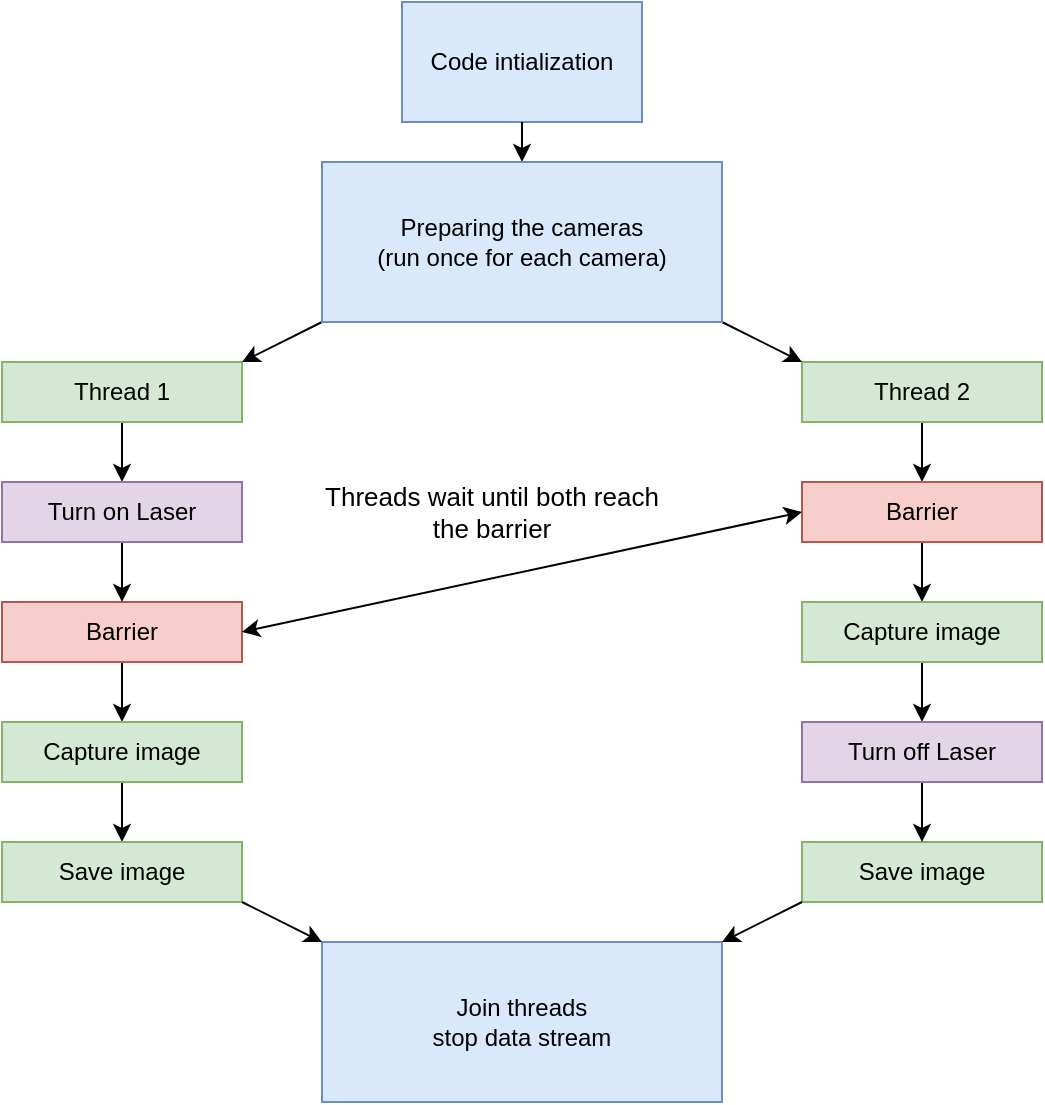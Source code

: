 <mxfile version="24.7.7">
  <diagram name="Page-1" id="q4OQctk6I66mqDgbaN3u">
    <mxGraphModel dx="1366" dy="746" grid="1" gridSize="10" guides="1" tooltips="1" connect="1" arrows="1" fold="1" page="1" pageScale="1" pageWidth="850" pageHeight="1100" math="0" shadow="0">
      <root>
        <mxCell id="0" />
        <mxCell id="1" parent="0" />
        <mxCell id="eQ0Gnnko_MOFdsehm8p5-1" value="Code intialization" style="rounded=0;whiteSpace=wrap;html=1;fillColor=#dae8fc;strokeColor=#6c8ebf;" vertex="1" parent="1">
          <mxGeometry x="360" y="20" width="120" height="60" as="geometry" />
        </mxCell>
        <mxCell id="eQ0Gnnko_MOFdsehm8p5-4" value="" style="endArrow=classic;html=1;rounded=0;" edge="1" parent="1" source="eQ0Gnnko_MOFdsehm8p5-3">
          <mxGeometry width="50" height="50" relative="1" as="geometry">
            <mxPoint x="420" y="380" as="sourcePoint" />
            <mxPoint x="420" y="160" as="targetPoint" />
          </mxGeometry>
        </mxCell>
        <mxCell id="eQ0Gnnko_MOFdsehm8p5-29" style="edgeStyle=orthogonalEdgeStyle;rounded=0;orthogonalLoop=1;jettySize=auto;html=1;exitX=0.5;exitY=1;exitDx=0;exitDy=0;entryX=0.5;entryY=0;entryDx=0;entryDy=0;" edge="1" parent="1" source="eQ0Gnnko_MOFdsehm8p5-5" target="eQ0Gnnko_MOFdsehm8p5-28">
          <mxGeometry relative="1" as="geometry" />
        </mxCell>
        <mxCell id="eQ0Gnnko_MOFdsehm8p5-5" value="Thread 1" style="rounded=0;whiteSpace=wrap;html=1;fillColor=#d5e8d4;strokeColor=#82b366;" vertex="1" parent="1">
          <mxGeometry x="160" y="200" width="120" height="30" as="geometry" />
        </mxCell>
        <mxCell id="eQ0Gnnko_MOFdsehm8p5-15" style="edgeStyle=orthogonalEdgeStyle;rounded=0;orthogonalLoop=1;jettySize=auto;html=1;exitX=0.5;exitY=1;exitDx=0;exitDy=0;entryX=0.5;entryY=0;entryDx=0;entryDy=0;" edge="1" parent="1" source="eQ0Gnnko_MOFdsehm8p5-6" target="eQ0Gnnko_MOFdsehm8p5-13">
          <mxGeometry relative="1" as="geometry" />
        </mxCell>
        <mxCell id="eQ0Gnnko_MOFdsehm8p5-6" value="Thread 2" style="rounded=0;whiteSpace=wrap;html=1;fillColor=#d5e8d4;strokeColor=#82b366;" vertex="1" parent="1">
          <mxGeometry x="560" y="200" width="120" height="30" as="geometry" />
        </mxCell>
        <mxCell id="eQ0Gnnko_MOFdsehm8p5-10" value="" style="endArrow=classic;html=1;rounded=0;exitX=0;exitY=1;exitDx=0;exitDy=0;" edge="1" parent="1" source="eQ0Gnnko_MOFdsehm8p5-3">
          <mxGeometry width="50" height="50" relative="1" as="geometry">
            <mxPoint x="420" y="380" as="sourcePoint" />
            <mxPoint x="280" y="200" as="targetPoint" />
          </mxGeometry>
        </mxCell>
        <mxCell id="eQ0Gnnko_MOFdsehm8p5-11" value="" style="endArrow=classic;html=1;rounded=0;exitX=1;exitY=1;exitDx=0;exitDy=0;entryX=0;entryY=0;entryDx=0;entryDy=0;" edge="1" parent="1" source="eQ0Gnnko_MOFdsehm8p5-3" target="eQ0Gnnko_MOFdsehm8p5-6">
          <mxGeometry width="50" height="50" relative="1" as="geometry">
            <mxPoint x="420" y="380" as="sourcePoint" />
            <mxPoint x="470" y="330" as="targetPoint" />
          </mxGeometry>
        </mxCell>
        <mxCell id="eQ0Gnnko_MOFdsehm8p5-22" style="edgeStyle=orthogonalEdgeStyle;rounded=0;orthogonalLoop=1;jettySize=auto;html=1;exitX=0.5;exitY=1;exitDx=0;exitDy=0;entryX=0.5;entryY=0;entryDx=0;entryDy=0;" edge="1" parent="1" source="eQ0Gnnko_MOFdsehm8p5-12" target="eQ0Gnnko_MOFdsehm8p5-20">
          <mxGeometry relative="1" as="geometry" />
        </mxCell>
        <mxCell id="eQ0Gnnko_MOFdsehm8p5-12" value="Barrier" style="rounded=0;whiteSpace=wrap;html=1;fillColor=#f8cecc;strokeColor=#b85450;" vertex="1" parent="1">
          <mxGeometry x="160" y="320" width="120" height="30" as="geometry" />
        </mxCell>
        <mxCell id="eQ0Gnnko_MOFdsehm8p5-23" style="edgeStyle=orthogonalEdgeStyle;rounded=0;orthogonalLoop=1;jettySize=auto;html=1;exitX=0.5;exitY=1;exitDx=0;exitDy=0;entryX=0.5;entryY=0;entryDx=0;entryDy=0;" edge="1" parent="1" source="eQ0Gnnko_MOFdsehm8p5-13" target="eQ0Gnnko_MOFdsehm8p5-21">
          <mxGeometry relative="1" as="geometry" />
        </mxCell>
        <mxCell id="eQ0Gnnko_MOFdsehm8p5-13" value="Barrier" style="rounded=0;whiteSpace=wrap;html=1;fillColor=#f8cecc;strokeColor=#b85450;" vertex="1" parent="1">
          <mxGeometry x="560" y="260" width="120" height="30" as="geometry" />
        </mxCell>
        <mxCell id="eQ0Gnnko_MOFdsehm8p5-16" value="" style="endArrow=classic;startArrow=classic;html=1;rounded=0;exitX=1;exitY=0.5;exitDx=0;exitDy=0;entryX=0;entryY=0.5;entryDx=0;entryDy=0;" edge="1" parent="1" source="eQ0Gnnko_MOFdsehm8p5-12" target="eQ0Gnnko_MOFdsehm8p5-13">
          <mxGeometry width="50" height="50" relative="1" as="geometry">
            <mxPoint x="420" y="300" as="sourcePoint" />
            <mxPoint x="470" y="250" as="targetPoint" />
          </mxGeometry>
        </mxCell>
        <mxCell id="eQ0Gnnko_MOFdsehm8p5-17" value="Threads wait until both reach the barrier" style="text;html=1;align=center;verticalAlign=middle;whiteSpace=wrap;rounded=0;fontSize=13;spacingTop=2;spacingBottom=2;" vertex="1" parent="1">
          <mxGeometry x="320" y="260" width="170" height="30" as="geometry" />
        </mxCell>
        <mxCell id="eQ0Gnnko_MOFdsehm8p5-18" value="" style="endArrow=classic;html=1;rounded=0;" edge="1" parent="1" source="eQ0Gnnko_MOFdsehm8p5-1" target="eQ0Gnnko_MOFdsehm8p5-3">
          <mxGeometry width="50" height="50" relative="1" as="geometry">
            <mxPoint x="420" y="80" as="sourcePoint" />
            <mxPoint x="420" y="160" as="targetPoint" />
          </mxGeometry>
        </mxCell>
        <mxCell id="eQ0Gnnko_MOFdsehm8p5-3" value="&lt;div&gt;Preparing the cameras&lt;/div&gt;&lt;div&gt;(run once for each camera)&lt;br&gt;&lt;/div&gt;" style="rounded=0;whiteSpace=wrap;html=1;fillColor=#dae8fc;strokeColor=#6c8ebf;" vertex="1" parent="1">
          <mxGeometry x="320" y="100" width="200" height="80" as="geometry" />
        </mxCell>
        <mxCell id="eQ0Gnnko_MOFdsehm8p5-26" style="edgeStyle=orthogonalEdgeStyle;rounded=0;orthogonalLoop=1;jettySize=auto;html=1;exitX=0.5;exitY=1;exitDx=0;exitDy=0;entryX=0.5;entryY=0;entryDx=0;entryDy=0;" edge="1" parent="1" source="eQ0Gnnko_MOFdsehm8p5-20" target="eQ0Gnnko_MOFdsehm8p5-24">
          <mxGeometry relative="1" as="geometry" />
        </mxCell>
        <mxCell id="eQ0Gnnko_MOFdsehm8p5-20" value="Capture image" style="rounded=0;whiteSpace=wrap;html=1;fillColor=#d5e8d4;strokeColor=#82b366;" vertex="1" parent="1">
          <mxGeometry x="160" y="380" width="120" height="30" as="geometry" />
        </mxCell>
        <mxCell id="eQ0Gnnko_MOFdsehm8p5-32" style="edgeStyle=orthogonalEdgeStyle;rounded=0;orthogonalLoop=1;jettySize=auto;html=1;exitX=0.5;exitY=1;exitDx=0;exitDy=0;entryX=0.5;entryY=0;entryDx=0;entryDy=0;" edge="1" parent="1" source="eQ0Gnnko_MOFdsehm8p5-21" target="eQ0Gnnko_MOFdsehm8p5-31">
          <mxGeometry relative="1" as="geometry" />
        </mxCell>
        <mxCell id="eQ0Gnnko_MOFdsehm8p5-21" value="Capture image" style="rounded=0;whiteSpace=wrap;html=1;fillColor=#d5e8d4;strokeColor=#82b366;" vertex="1" parent="1">
          <mxGeometry x="560" y="320" width="120" height="30" as="geometry" />
        </mxCell>
        <mxCell id="eQ0Gnnko_MOFdsehm8p5-24" value="Save image" style="rounded=0;whiteSpace=wrap;html=1;fillColor=#d5e8d4;strokeColor=#82b366;" vertex="1" parent="1">
          <mxGeometry x="160" y="440" width="120" height="30" as="geometry" />
        </mxCell>
        <mxCell id="eQ0Gnnko_MOFdsehm8p5-25" value="Save image" style="rounded=0;whiteSpace=wrap;html=1;fillColor=#d5e8d4;strokeColor=#82b366;" vertex="1" parent="1">
          <mxGeometry x="560" y="440" width="120" height="30" as="geometry" />
        </mxCell>
        <mxCell id="eQ0Gnnko_MOFdsehm8p5-30" style="edgeStyle=orthogonalEdgeStyle;rounded=0;orthogonalLoop=1;jettySize=auto;html=1;exitX=0.5;exitY=1;exitDx=0;exitDy=0;" edge="1" parent="1" source="eQ0Gnnko_MOFdsehm8p5-28" target="eQ0Gnnko_MOFdsehm8p5-12">
          <mxGeometry relative="1" as="geometry" />
        </mxCell>
        <mxCell id="eQ0Gnnko_MOFdsehm8p5-28" value="Turn on Laser" style="rounded=0;whiteSpace=wrap;html=1;fillColor=#e1d5e7;strokeColor=#9673a6;" vertex="1" parent="1">
          <mxGeometry x="160" y="260" width="120" height="30" as="geometry" />
        </mxCell>
        <mxCell id="eQ0Gnnko_MOFdsehm8p5-33" style="edgeStyle=orthogonalEdgeStyle;rounded=0;orthogonalLoop=1;jettySize=auto;html=1;exitX=0.5;exitY=1;exitDx=0;exitDy=0;entryX=0.5;entryY=0;entryDx=0;entryDy=0;" edge="1" parent="1" source="eQ0Gnnko_MOFdsehm8p5-31" target="eQ0Gnnko_MOFdsehm8p5-25">
          <mxGeometry relative="1" as="geometry" />
        </mxCell>
        <mxCell id="eQ0Gnnko_MOFdsehm8p5-31" value="Turn off Laser" style="rounded=0;whiteSpace=wrap;html=1;fillColor=#e1d5e7;strokeColor=#9673a6;" vertex="1" parent="1">
          <mxGeometry x="560" y="380" width="120" height="30" as="geometry" />
        </mxCell>
        <mxCell id="eQ0Gnnko_MOFdsehm8p5-34" value="&lt;div&gt;Join threads&lt;/div&gt;&lt;div&gt;stop data stream&lt;br&gt;&lt;/div&gt;" style="rounded=0;whiteSpace=wrap;html=1;fillColor=#dae8fc;strokeColor=#6c8ebf;" vertex="1" parent="1">
          <mxGeometry x="320" y="490" width="200" height="80" as="geometry" />
        </mxCell>
        <mxCell id="eQ0Gnnko_MOFdsehm8p5-36" value="" style="endArrow=classic;html=1;rounded=0;exitX=0;exitY=1;exitDx=0;exitDy=0;entryX=1;entryY=0;entryDx=0;entryDy=0;" edge="1" parent="1" source="eQ0Gnnko_MOFdsehm8p5-25" target="eQ0Gnnko_MOFdsehm8p5-34">
          <mxGeometry width="50" height="50" relative="1" as="geometry">
            <mxPoint x="420" y="300" as="sourcePoint" />
            <mxPoint x="470" y="250" as="targetPoint" />
          </mxGeometry>
        </mxCell>
        <mxCell id="eQ0Gnnko_MOFdsehm8p5-37" value="" style="endArrow=classic;html=1;rounded=0;entryX=0;entryY=0;entryDx=0;entryDy=0;" edge="1" parent="1" target="eQ0Gnnko_MOFdsehm8p5-34">
          <mxGeometry width="50" height="50" relative="1" as="geometry">
            <mxPoint x="280" y="470" as="sourcePoint" />
            <mxPoint x="530" y="500" as="targetPoint" />
          </mxGeometry>
        </mxCell>
      </root>
    </mxGraphModel>
  </diagram>
</mxfile>

